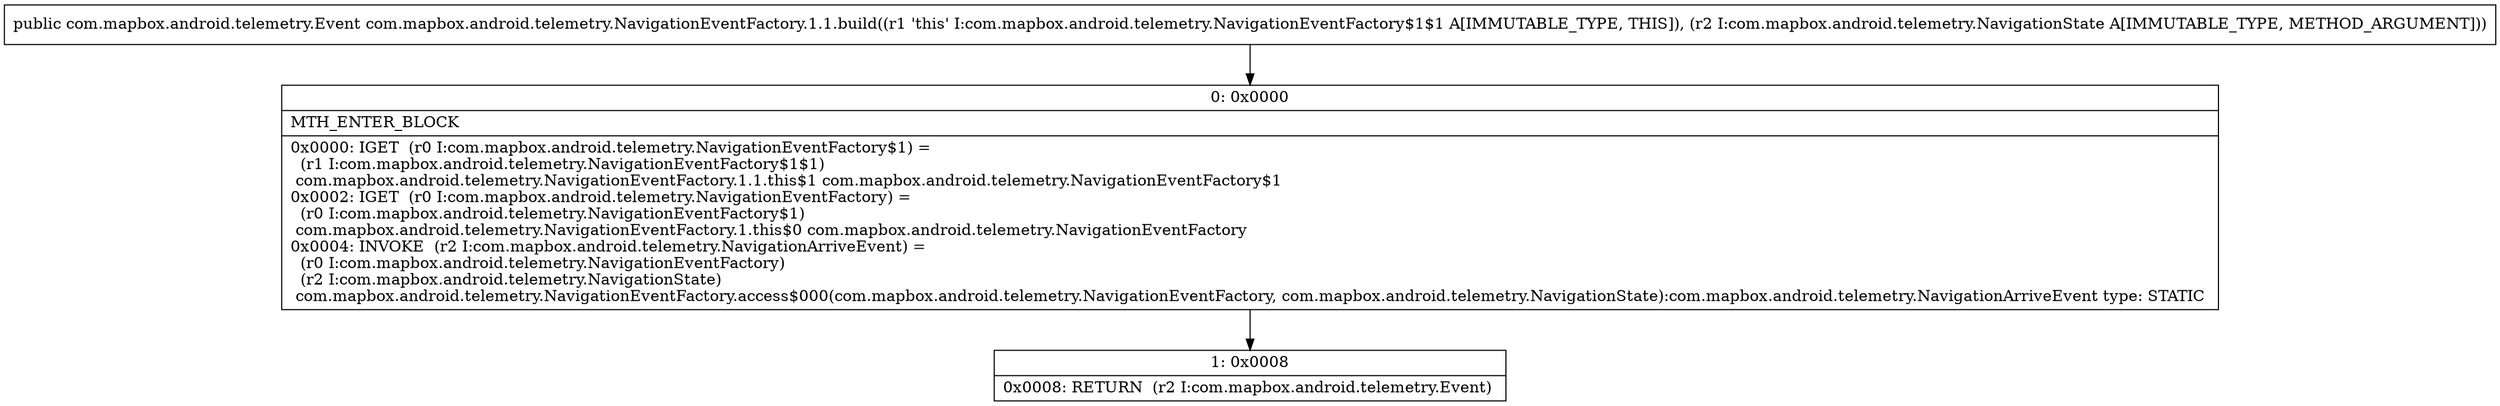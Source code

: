 digraph "CFG forcom.mapbox.android.telemetry.NavigationEventFactory.1.1.build(Lcom\/mapbox\/android\/telemetry\/NavigationState;)Lcom\/mapbox\/android\/telemetry\/Event;" {
Node_0 [shape=record,label="{0\:\ 0x0000|MTH_ENTER_BLOCK\l|0x0000: IGET  (r0 I:com.mapbox.android.telemetry.NavigationEventFactory$1) = \l  (r1 I:com.mapbox.android.telemetry.NavigationEventFactory$1$1)\l com.mapbox.android.telemetry.NavigationEventFactory.1.1.this$1 com.mapbox.android.telemetry.NavigationEventFactory$1 \l0x0002: IGET  (r0 I:com.mapbox.android.telemetry.NavigationEventFactory) = \l  (r0 I:com.mapbox.android.telemetry.NavigationEventFactory$1)\l com.mapbox.android.telemetry.NavigationEventFactory.1.this$0 com.mapbox.android.telemetry.NavigationEventFactory \l0x0004: INVOKE  (r2 I:com.mapbox.android.telemetry.NavigationArriveEvent) = \l  (r0 I:com.mapbox.android.telemetry.NavigationEventFactory)\l  (r2 I:com.mapbox.android.telemetry.NavigationState)\l com.mapbox.android.telemetry.NavigationEventFactory.access$000(com.mapbox.android.telemetry.NavigationEventFactory, com.mapbox.android.telemetry.NavigationState):com.mapbox.android.telemetry.NavigationArriveEvent type: STATIC \l}"];
Node_1 [shape=record,label="{1\:\ 0x0008|0x0008: RETURN  (r2 I:com.mapbox.android.telemetry.Event) \l}"];
MethodNode[shape=record,label="{public com.mapbox.android.telemetry.Event com.mapbox.android.telemetry.NavigationEventFactory.1.1.build((r1 'this' I:com.mapbox.android.telemetry.NavigationEventFactory$1$1 A[IMMUTABLE_TYPE, THIS]), (r2 I:com.mapbox.android.telemetry.NavigationState A[IMMUTABLE_TYPE, METHOD_ARGUMENT])) }"];
MethodNode -> Node_0;
Node_0 -> Node_1;
}

